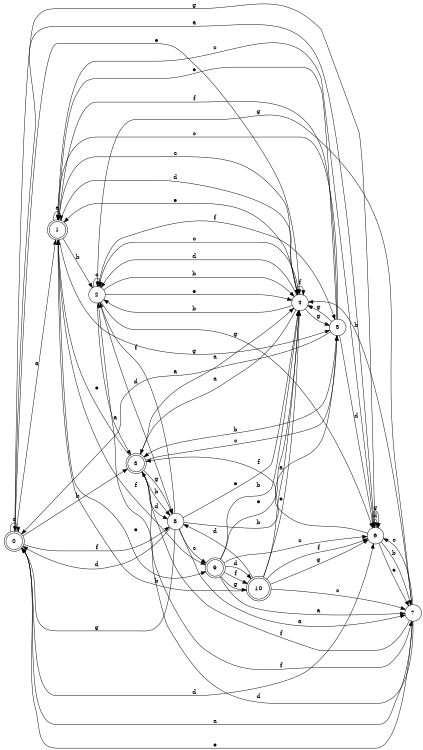 digraph n9_8 {
__start0 [label="" shape="none"];

rankdir=LR;
size="8,5";

s0 [style="rounded,filled", color="black", fillcolor="white" shape="doublecircle", label="0"];
s1 [style="rounded,filled", color="black", fillcolor="white" shape="doublecircle", label="1"];
s2 [style="filled", color="black", fillcolor="white" shape="circle", label="2"];
s3 [style="rounded,filled", color="black", fillcolor="white" shape="doublecircle", label="3"];
s4 [style="filled", color="black", fillcolor="white" shape="circle", label="4"];
s5 [style="filled", color="black", fillcolor="white" shape="circle", label="5"];
s6 [style="filled", color="black", fillcolor="white" shape="circle", label="6"];
s7 [style="filled", color="black", fillcolor="white" shape="circle", label="7"];
s8 [style="filled", color="black", fillcolor="white" shape="circle", label="8"];
s9 [style="rounded,filled", color="black", fillcolor="white" shape="doublecircle", label="9"];
s10 [style="rounded,filled", color="black", fillcolor="white" shape="doublecircle", label="10"];
s0 -> s1 [label="a"];
s0 -> s3 [label="b"];
s0 -> s0 [label="c"];
s0 -> s6 [label="d"];
s0 -> s4 [label="e"];
s0 -> s8 [label="f"];
s0 -> s6 [label="g"];
s1 -> s1 [label="a"];
s1 -> s2 [label="b"];
s1 -> s4 [label="c"];
s1 -> s4 [label="d"];
s1 -> s9 [label="e"];
s1 -> s9 [label="f"];
s1 -> s5 [label="g"];
s2 -> s3 [label="a"];
s2 -> s4 [label="b"];
s2 -> s2 [label="c"];
s2 -> s8 [label="d"];
s2 -> s4 [label="e"];
s2 -> s5 [label="f"];
s2 -> s6 [label="g"];
s3 -> s4 [label="a"];
s3 -> s8 [label="b"];
s3 -> s5 [label="c"];
s3 -> s8 [label="d"];
s3 -> s1 [label="e"];
s3 -> s7 [label="f"];
s3 -> s8 [label="g"];
s4 -> s3 [label="a"];
s4 -> s2 [label="b"];
s4 -> s2 [label="c"];
s4 -> s2 [label="d"];
s4 -> s1 [label="e"];
s4 -> s4 [label="f"];
s4 -> s5 [label="g"];
s5 -> s0 [label="a"];
s5 -> s3 [label="b"];
s5 -> s1 [label="c"];
s5 -> s6 [label="d"];
s5 -> s1 [label="e"];
s5 -> s1 [label="f"];
s5 -> s4 [label="g"];
s6 -> s0 [label="a"];
s6 -> s7 [label="b"];
s6 -> s1 [label="c"];
s6 -> s6 [label="d"];
s6 -> s7 [label="e"];
s6 -> s3 [label="f"];
s6 -> s6 [label="g"];
s7 -> s0 [label="a"];
s7 -> s4 [label="b"];
s7 -> s6 [label="c"];
s7 -> s2 [label="d"];
s7 -> s0 [label="e"];
s7 -> s3 [label="f"];
s7 -> s2 [label="g"];
s8 -> s7 [label="a"];
s8 -> s5 [label="b"];
s8 -> s9 [label="c"];
s8 -> s0 [label="d"];
s8 -> s4 [label="e"];
s8 -> s2 [label="f"];
s8 -> s0 [label="g"];
s9 -> s7 [label="a"];
s9 -> s4 [label="b"];
s9 -> s6 [label="c"];
s9 -> s10 [label="d"];
s9 -> s4 [label="e"];
s9 -> s10 [label="f"];
s9 -> s10 [label="g"];
s10 -> s4 [label="a"];
s10 -> s1 [label="b"];
s10 -> s7 [label="c"];
s10 -> s8 [label="d"];
s10 -> s4 [label="e"];
s10 -> s6 [label="f"];
s10 -> s6 [label="g"];

}